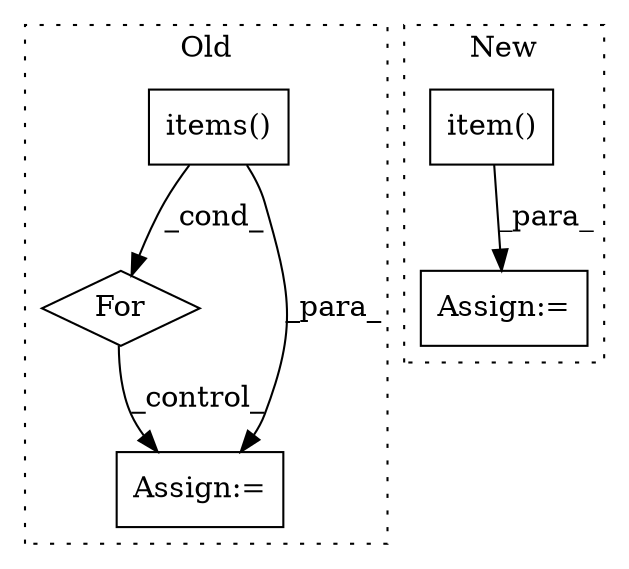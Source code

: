 digraph G {
subgraph cluster0 {
1 [label="items()" a="75" s="4001" l="17" shape="box"];
4 [label="For" a="107" s="3975,4018" l="4,18" shape="diamond"];
5 [label="Assign:=" a="68" s="4044" l="4" shape="box"];
label = "Old";
style="dotted";
}
subgraph cluster1 {
2 [label="item()" a="75" s="4150" l="20" shape="box"];
3 [label="Assign:=" a="68" s="4146" l="4" shape="box"];
label = "New";
style="dotted";
}
1 -> 4 [label="_cond_"];
1 -> 5 [label="_para_"];
2 -> 3 [label="_para_"];
4 -> 5 [label="_control_"];
}